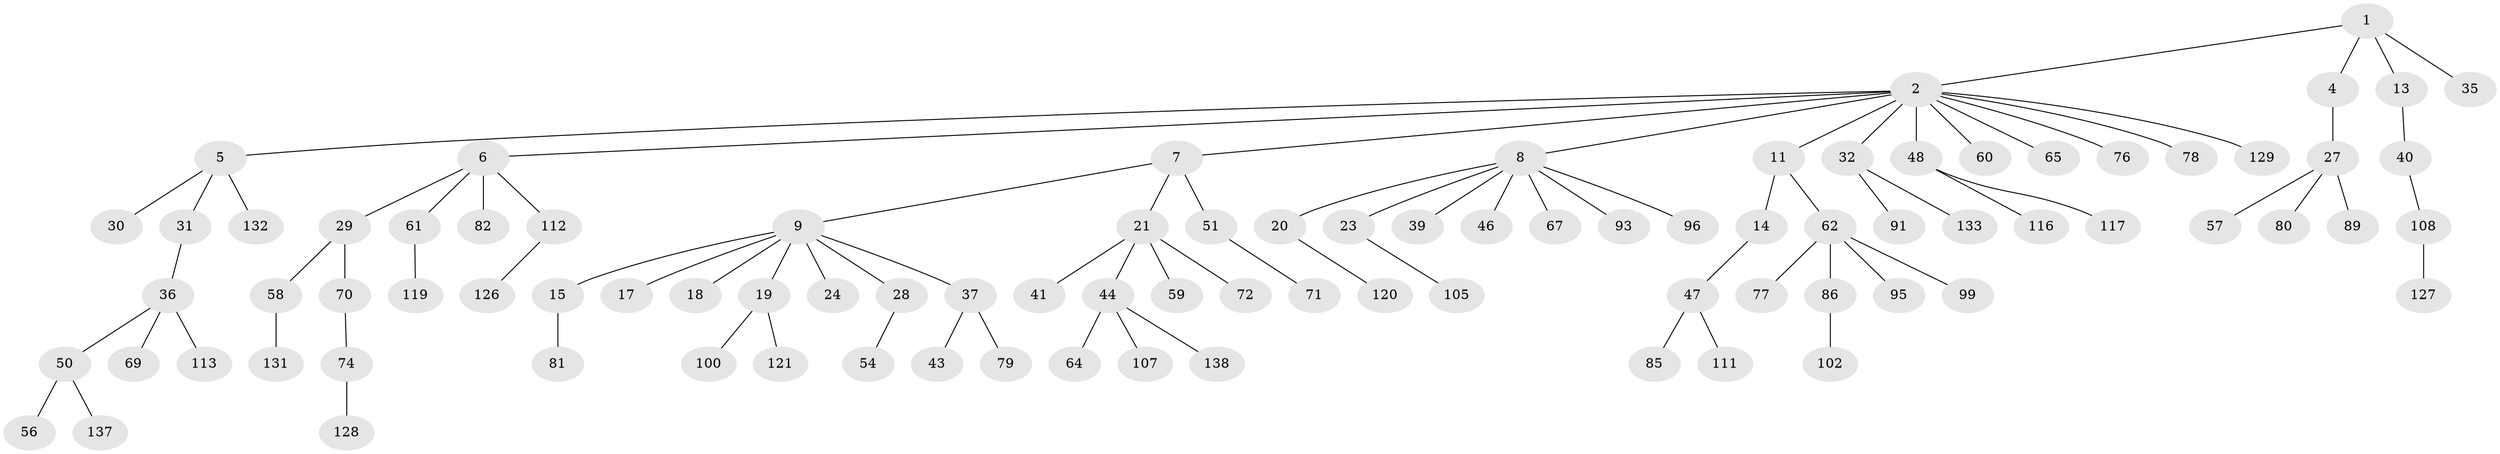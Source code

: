 // Generated by graph-tools (version 1.1) at 2025/52/02/27/25 19:52:11]
// undirected, 91 vertices, 90 edges
graph export_dot {
graph [start="1"]
  node [color=gray90,style=filled];
  1 [super="+26"];
  2 [super="+3"];
  4 [super="+10"];
  5 [super="+16"];
  6;
  7;
  8 [super="+22"];
  9 [super="+12"];
  11;
  13 [super="+94"];
  14 [super="+34"];
  15 [super="+25"];
  17;
  18;
  19 [super="+98"];
  20 [super="+63"];
  21 [super="+38"];
  23;
  24 [super="+52"];
  27 [super="+136"];
  28 [super="+45"];
  29 [super="+33"];
  30 [super="+87"];
  31 [super="+123"];
  32 [super="+75"];
  35 [super="+42"];
  36 [super="+55"];
  37 [super="+49"];
  39 [super="+135"];
  40 [super="+66"];
  41;
  43 [super="+114"];
  44 [super="+53"];
  46;
  47 [super="+84"];
  48 [super="+88"];
  50 [super="+115"];
  51 [super="+110"];
  54 [super="+124"];
  56;
  57;
  58 [super="+106"];
  59 [super="+68"];
  60;
  61 [super="+83"];
  62 [super="+73"];
  64;
  65 [super="+97"];
  67;
  69;
  70 [super="+122"];
  71;
  72;
  74;
  76 [super="+134"];
  77 [super="+101"];
  78 [super="+92"];
  79 [super="+103"];
  80;
  81 [super="+90"];
  82;
  85;
  86;
  89;
  91;
  93;
  95;
  96;
  99 [super="+104"];
  100;
  102;
  105;
  107 [super="+125"];
  108 [super="+109"];
  111;
  112 [super="+118"];
  113;
  116;
  117;
  119;
  120;
  121;
  126;
  127;
  128 [super="+130"];
  129;
  131;
  132;
  133;
  137;
  138;
  1 -- 2;
  1 -- 4;
  1 -- 13;
  1 -- 35;
  2 -- 5;
  2 -- 32;
  2 -- 48;
  2 -- 78;
  2 -- 65;
  2 -- 129;
  2 -- 6;
  2 -- 7;
  2 -- 8;
  2 -- 11;
  2 -- 76;
  2 -- 60;
  4 -- 27;
  5 -- 30;
  5 -- 132;
  5 -- 31;
  6 -- 29;
  6 -- 61;
  6 -- 82;
  6 -- 112;
  7 -- 9;
  7 -- 21;
  7 -- 51;
  8 -- 20;
  8 -- 39;
  8 -- 46;
  8 -- 93;
  8 -- 67;
  8 -- 96;
  8 -- 23;
  9 -- 15;
  9 -- 17;
  9 -- 37;
  9 -- 18;
  9 -- 19;
  9 -- 24;
  9 -- 28;
  11 -- 14;
  11 -- 62;
  13 -- 40;
  14 -- 47;
  15 -- 81;
  19 -- 121;
  19 -- 100;
  20 -- 120;
  21 -- 41;
  21 -- 72;
  21 -- 59;
  21 -- 44;
  23 -- 105;
  27 -- 57;
  27 -- 80;
  27 -- 89;
  28 -- 54;
  29 -- 70;
  29 -- 58;
  31 -- 36;
  32 -- 91;
  32 -- 133;
  36 -- 50;
  36 -- 69;
  36 -- 113;
  37 -- 43;
  37 -- 79;
  40 -- 108;
  44 -- 64;
  44 -- 138;
  44 -- 107;
  47 -- 85;
  47 -- 111;
  48 -- 117;
  48 -- 116;
  50 -- 56;
  50 -- 137;
  51 -- 71;
  58 -- 131;
  61 -- 119;
  62 -- 77;
  62 -- 95;
  62 -- 86;
  62 -- 99;
  70 -- 74;
  74 -- 128;
  86 -- 102;
  108 -- 127;
  112 -- 126;
}
